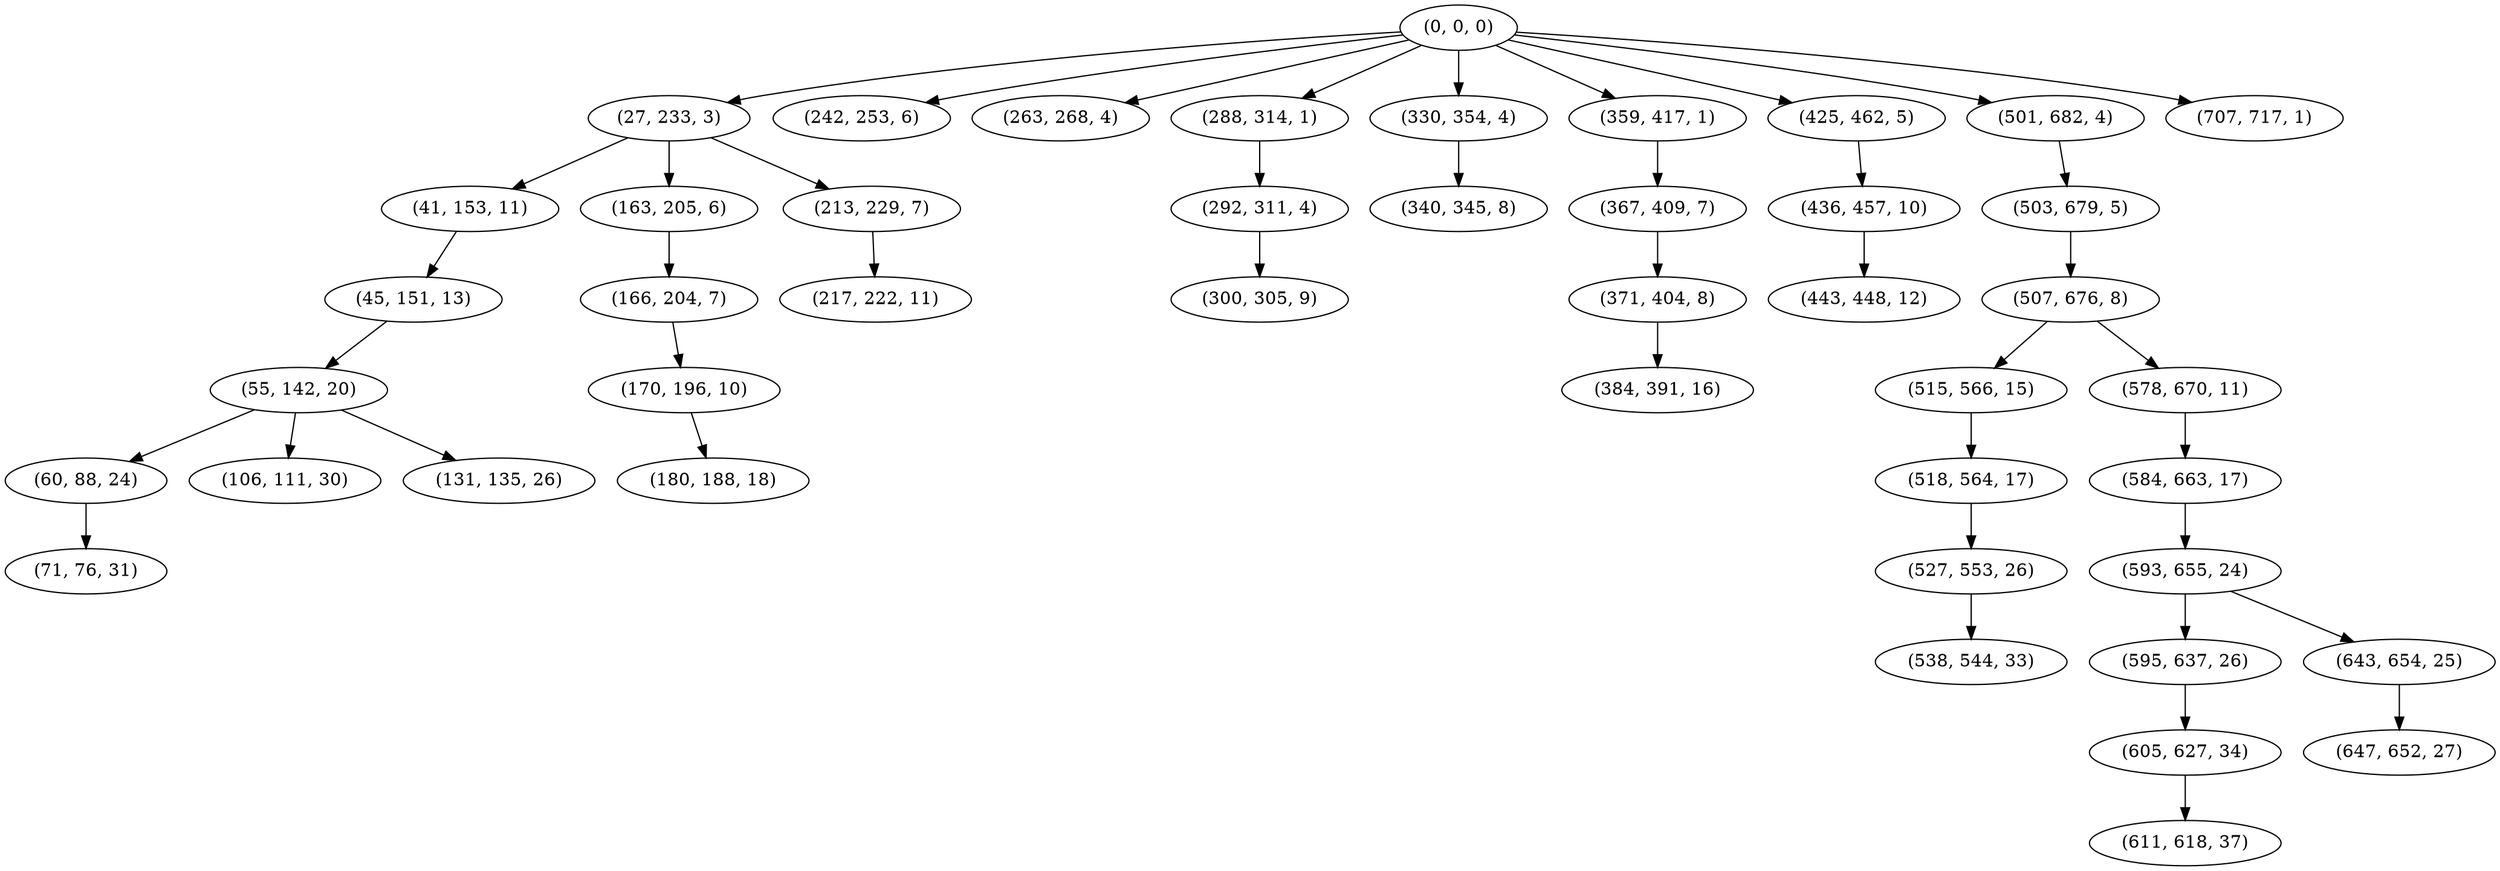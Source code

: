 digraph tree {
    "(0, 0, 0)";
    "(27, 233, 3)";
    "(41, 153, 11)";
    "(45, 151, 13)";
    "(55, 142, 20)";
    "(60, 88, 24)";
    "(71, 76, 31)";
    "(106, 111, 30)";
    "(131, 135, 26)";
    "(163, 205, 6)";
    "(166, 204, 7)";
    "(170, 196, 10)";
    "(180, 188, 18)";
    "(213, 229, 7)";
    "(217, 222, 11)";
    "(242, 253, 6)";
    "(263, 268, 4)";
    "(288, 314, 1)";
    "(292, 311, 4)";
    "(300, 305, 9)";
    "(330, 354, 4)";
    "(340, 345, 8)";
    "(359, 417, 1)";
    "(367, 409, 7)";
    "(371, 404, 8)";
    "(384, 391, 16)";
    "(425, 462, 5)";
    "(436, 457, 10)";
    "(443, 448, 12)";
    "(501, 682, 4)";
    "(503, 679, 5)";
    "(507, 676, 8)";
    "(515, 566, 15)";
    "(518, 564, 17)";
    "(527, 553, 26)";
    "(538, 544, 33)";
    "(578, 670, 11)";
    "(584, 663, 17)";
    "(593, 655, 24)";
    "(595, 637, 26)";
    "(605, 627, 34)";
    "(611, 618, 37)";
    "(643, 654, 25)";
    "(647, 652, 27)";
    "(707, 717, 1)";
    "(0, 0, 0)" -> "(27, 233, 3)";
    "(0, 0, 0)" -> "(242, 253, 6)";
    "(0, 0, 0)" -> "(263, 268, 4)";
    "(0, 0, 0)" -> "(288, 314, 1)";
    "(0, 0, 0)" -> "(330, 354, 4)";
    "(0, 0, 0)" -> "(359, 417, 1)";
    "(0, 0, 0)" -> "(425, 462, 5)";
    "(0, 0, 0)" -> "(501, 682, 4)";
    "(0, 0, 0)" -> "(707, 717, 1)";
    "(27, 233, 3)" -> "(41, 153, 11)";
    "(27, 233, 3)" -> "(163, 205, 6)";
    "(27, 233, 3)" -> "(213, 229, 7)";
    "(41, 153, 11)" -> "(45, 151, 13)";
    "(45, 151, 13)" -> "(55, 142, 20)";
    "(55, 142, 20)" -> "(60, 88, 24)";
    "(55, 142, 20)" -> "(106, 111, 30)";
    "(55, 142, 20)" -> "(131, 135, 26)";
    "(60, 88, 24)" -> "(71, 76, 31)";
    "(163, 205, 6)" -> "(166, 204, 7)";
    "(166, 204, 7)" -> "(170, 196, 10)";
    "(170, 196, 10)" -> "(180, 188, 18)";
    "(213, 229, 7)" -> "(217, 222, 11)";
    "(288, 314, 1)" -> "(292, 311, 4)";
    "(292, 311, 4)" -> "(300, 305, 9)";
    "(330, 354, 4)" -> "(340, 345, 8)";
    "(359, 417, 1)" -> "(367, 409, 7)";
    "(367, 409, 7)" -> "(371, 404, 8)";
    "(371, 404, 8)" -> "(384, 391, 16)";
    "(425, 462, 5)" -> "(436, 457, 10)";
    "(436, 457, 10)" -> "(443, 448, 12)";
    "(501, 682, 4)" -> "(503, 679, 5)";
    "(503, 679, 5)" -> "(507, 676, 8)";
    "(507, 676, 8)" -> "(515, 566, 15)";
    "(507, 676, 8)" -> "(578, 670, 11)";
    "(515, 566, 15)" -> "(518, 564, 17)";
    "(518, 564, 17)" -> "(527, 553, 26)";
    "(527, 553, 26)" -> "(538, 544, 33)";
    "(578, 670, 11)" -> "(584, 663, 17)";
    "(584, 663, 17)" -> "(593, 655, 24)";
    "(593, 655, 24)" -> "(595, 637, 26)";
    "(593, 655, 24)" -> "(643, 654, 25)";
    "(595, 637, 26)" -> "(605, 627, 34)";
    "(605, 627, 34)" -> "(611, 618, 37)";
    "(643, 654, 25)" -> "(647, 652, 27)";
}
